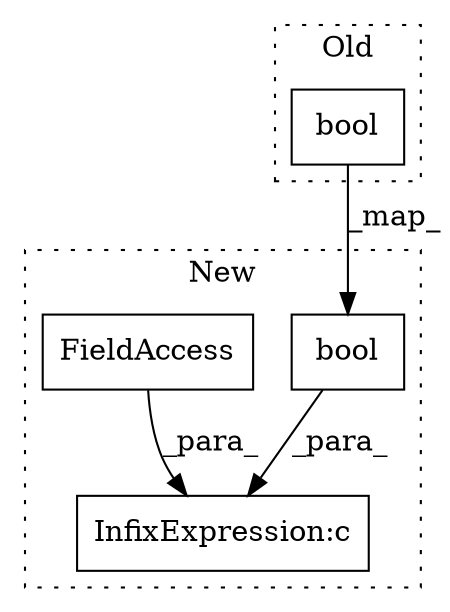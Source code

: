 digraph G {
subgraph cluster0 {
1 [label="bool" a="32" s="78297,78340" l="5,1" shape="box"];
label = "Old";
style="dotted";
}
subgraph cluster1 {
2 [label="bool" a="32" s="78251,78294" l="5,1" shape="box"];
3 [label="InfixExpression:c" a="27" s="78295" l="4" shape="box"];
4 [label="FieldAccess" a="22" s="78299" l="30" shape="box"];
label = "New";
style="dotted";
}
1 -> 2 [label="_map_"];
2 -> 3 [label="_para_"];
4 -> 3 [label="_para_"];
}